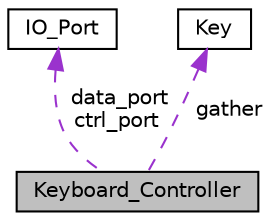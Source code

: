 digraph G
{
  bgcolor="transparent";
  edge [fontname="Helvetica",fontsize="10",labelfontname="Helvetica",labelfontsize="10"];
  node [fontname="Helvetica",fontsize="10",shape=record];
  Node1 [label="Keyboard_Controller",height=0.2,width=0.4,color="black", fillcolor="grey75", style="filled" fontcolor="black"];
  Node2 -> Node1 [dir="back",color="darkorchid3",fontsize="10",style="dashed",label=" data_port\nctrl_port" ,fontname="Helvetica"];
  Node2 [label="IO_Port",height=0.2,width=0.4,color="black",URL="$classIO__Port.html",tooltip="Accessor for I/O-Space."];
  Node3 -> Node1 [dir="back",color="darkorchid3",fontsize="10",style="dashed",label=" gather" ,fontname="Helvetica"];
  Node3 [label="Key",height=0.2,width=0.4,color="black",URL="$classKey.html",tooltip="Translator between scancodes ASCII-code and modifier bits."];
}
